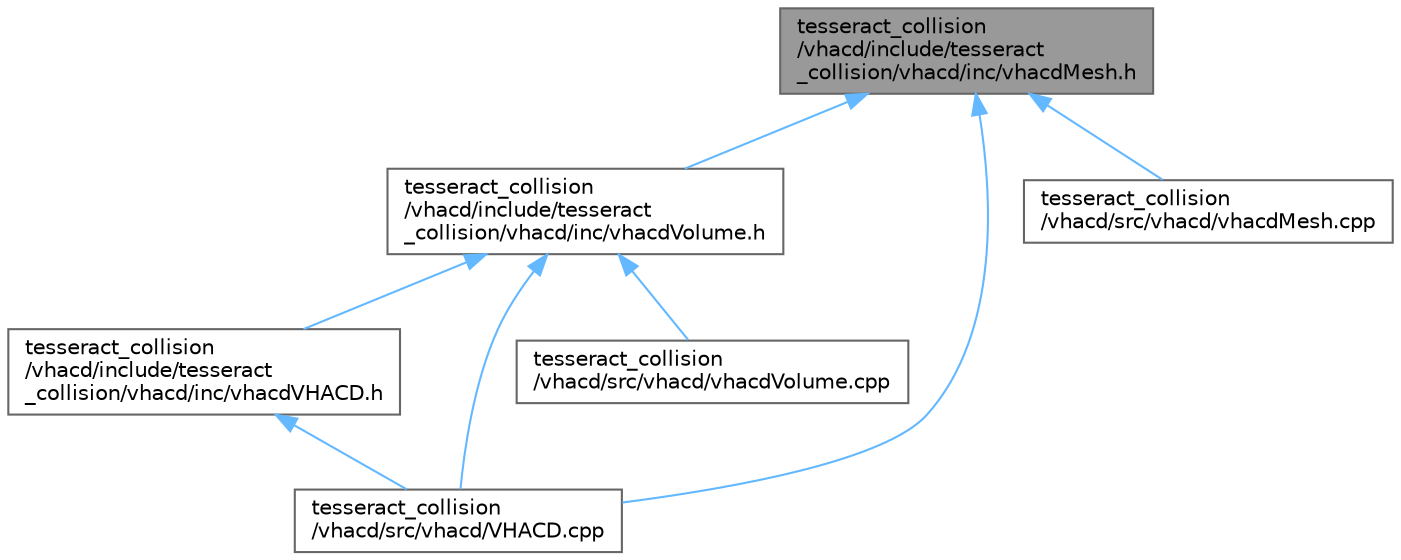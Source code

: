digraph "tesseract_collision/vhacd/include/tesseract_collision/vhacd/inc/vhacdMesh.h"
{
 // LATEX_PDF_SIZE
  bgcolor="transparent";
  edge [fontname=Helvetica,fontsize=10,labelfontname=Helvetica,labelfontsize=10];
  node [fontname=Helvetica,fontsize=10,shape=box,height=0.2,width=0.4];
  Node1 [label="tesseract_collision\l/vhacd/include/tesseract\l_collision/vhacd/inc/vhacdMesh.h",height=0.2,width=0.4,color="gray40", fillcolor="grey60", style="filled", fontcolor="black",tooltip=" "];
  Node1 -> Node2 [dir="back",color="steelblue1",style="solid"];
  Node2 [label="tesseract_collision\l/vhacd/include/tesseract\l_collision/vhacd/inc/vhacdVolume.h",height=0.2,width=0.4,color="grey40", fillcolor="white", style="filled",URL="$de/d3c/vhacdVolume_8h.html",tooltip=" "];
  Node2 -> Node3 [dir="back",color="steelblue1",style="solid"];
  Node3 [label="tesseract_collision\l/vhacd/include/tesseract\l_collision/vhacd/inc/vhacdVHACD.h",height=0.2,width=0.4,color="grey40", fillcolor="white", style="filled",URL="$d2/da1/vhacdVHACD_8h.html",tooltip=" "];
  Node3 -> Node4 [dir="back",color="steelblue1",style="solid"];
  Node4 [label="tesseract_collision\l/vhacd/src/vhacd/VHACD.cpp",height=0.2,width=0.4,color="grey40", fillcolor="white", style="filled",URL="$d7/d02/VHACD_8cpp.html",tooltip=" "];
  Node2 -> Node4 [dir="back",color="steelblue1",style="solid"];
  Node2 -> Node5 [dir="back",color="steelblue1",style="solid"];
  Node5 [label="tesseract_collision\l/vhacd/src/vhacd/vhacdVolume.cpp",height=0.2,width=0.4,color="grey40", fillcolor="white", style="filled",URL="$d5/d33/vhacdVolume_8cpp.html",tooltip=" "];
  Node1 -> Node4 [dir="back",color="steelblue1",style="solid"];
  Node1 -> Node6 [dir="back",color="steelblue1",style="solid"];
  Node6 [label="tesseract_collision\l/vhacd/src/vhacd/vhacdMesh.cpp",height=0.2,width=0.4,color="grey40", fillcolor="white", style="filled",URL="$df/dab/vhacdMesh_8cpp.html",tooltip=" "];
}
